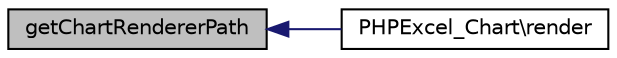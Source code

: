 digraph "getChartRendererPath"
{
  edge [fontname="Helvetica",fontsize="10",labelfontname="Helvetica",labelfontsize="10"];
  node [fontname="Helvetica",fontsize="10",shape=record];
  rankdir="LR";
  Node10 [label="getChartRendererPath",height=0.2,width=0.4,color="black", fillcolor="grey75", style="filled", fontcolor="black"];
  Node10 -> Node11 [dir="back",color="midnightblue",fontsize="10",style="solid",fontname="Helvetica"];
  Node11 [label="PHPExcel_Chart\\render",height=0.2,width=0.4,color="black", fillcolor="white", style="filled",URL="$class_p_h_p_excel___chart.html#a4042c2f517f0288fd06b7c6f7ad049bb"];
}
